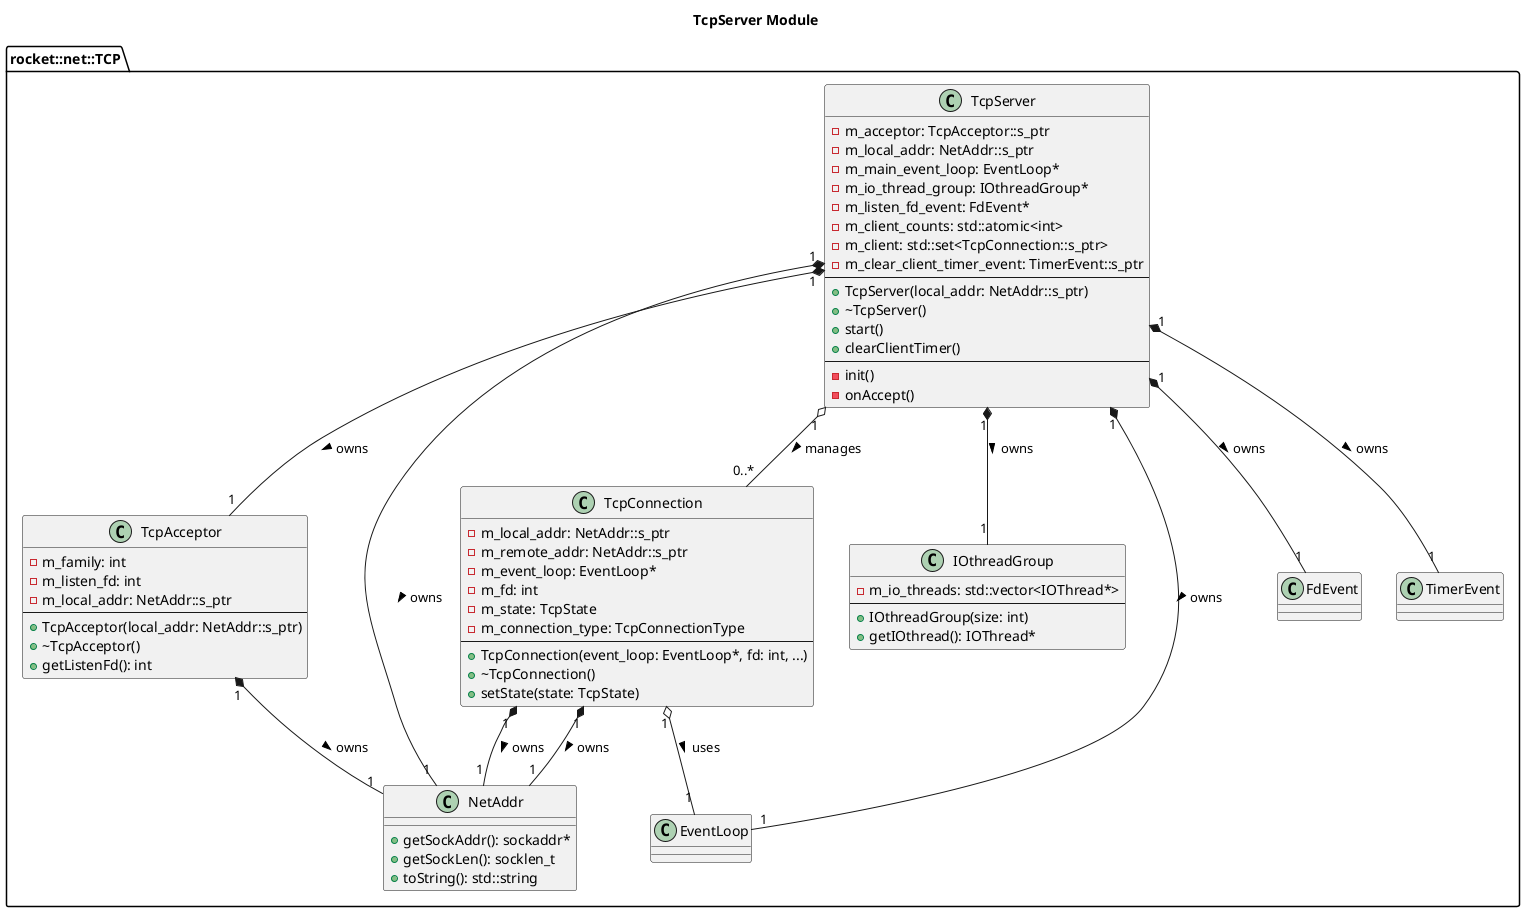 @startuml TcpServer

title TcpServer Module

package "rocket::net::TCP" {

  class TcpServer {
    - m_acceptor: TcpAcceptor::s_ptr
    - m_local_addr: NetAddr::s_ptr
    - m_main_event_loop: EventLoop*
    - m_io_thread_group: IOthreadGroup*
    - m_listen_fd_event: FdEvent*
    - m_client_counts: std::atomic<int>
    - m_client: std::set<TcpConnection::s_ptr>
    - m_clear_client_timer_event: TimerEvent::s_ptr
    ---
    + TcpServer(local_addr: NetAddr::s_ptr)
    + ~TcpServer()
    + start()
    + clearClientTimer()
    ---
    - init()
    - onAccept()
  }

  class TcpAcceptor {
    - m_family: int
    - m_listen_fd: int
    - m_local_addr: NetAddr::s_ptr
    ---
    + TcpAcceptor(local_addr: NetAddr::s_ptr)
    + ~TcpAcceptor()
    + getListenFd(): int
  }

  class TcpConnection {
    - m_local_addr: NetAddr::s_ptr
    - m_remote_addr: NetAddr::s_ptr
    - m_event_loop: EventLoop*
    - m_fd: int
    - m_state: TcpState
    - m_connection_type: TcpConnectionType
    ---
    + TcpConnection(event_loop: EventLoop*, fd: int, ...)
    + ~TcpConnection()
    + setState(state: TcpState)
  }

  class NetAddr {
    + getSockAddr(): sockaddr*
    + getSockLen(): socklen_t
    + toString(): std::string
  }

  class IOthreadGroup {
    - m_io_threads: std::vector<IOThread*>
    ---
    + IOthreadGroup(size: int)
    + getIOthread(): IOThread*
  }

  TcpServer "1" *-- "1" TcpAcceptor : owns >
  TcpServer "1" *-- "1" NetAddr : owns >
  TcpServer "1" *-- "1" EventLoop : owns >
  TcpServer "1" *-- "1" IOthreadGroup : owns >
  TcpServer "1" *-- "1" FdEvent : owns >
  TcpServer "1" o-- "0..*" TcpConnection : manages >
  TcpServer "1" *-- "1" TimerEvent : owns >

  TcpAcceptor "1" *-- "1" NetAddr : owns >
  TcpConnection "1" *-- "1" NetAddr : owns >
  TcpConnection "1" *-- "1" NetAddr : owns >
  TcpConnection "1" o-- "1" EventLoop : uses >

}

@enduml 